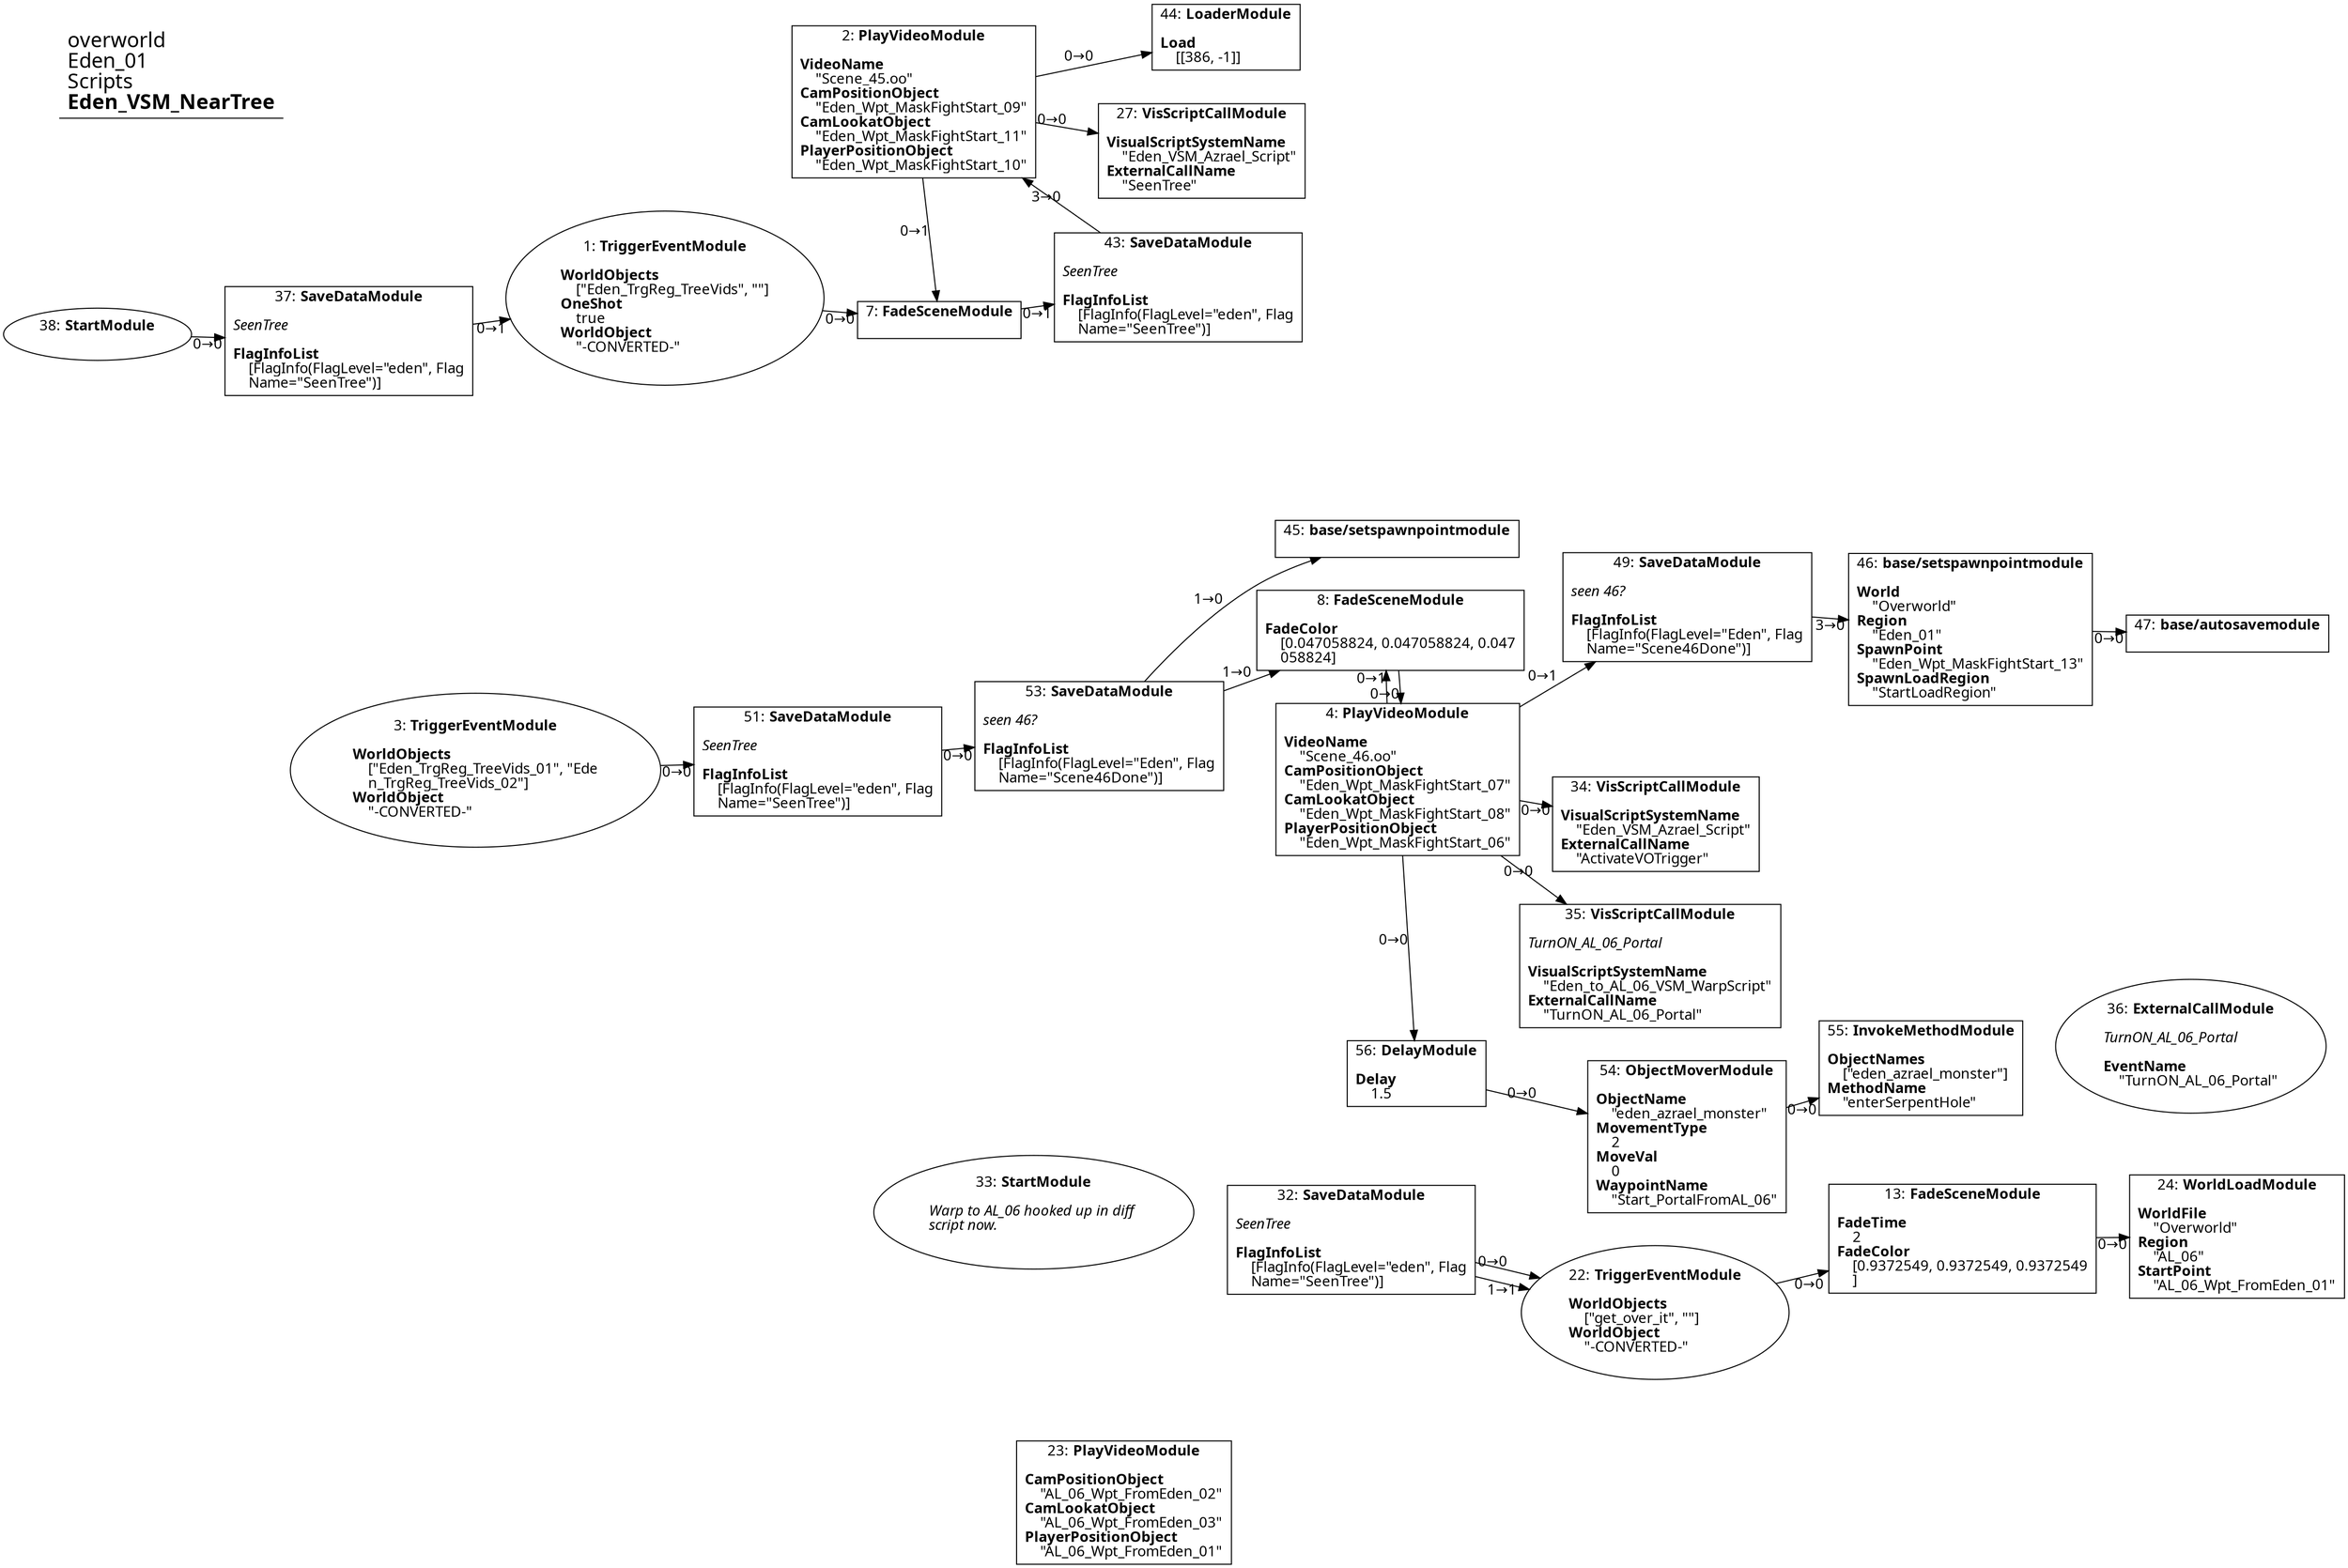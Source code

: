 digraph {
    layout = fdp;
    overlap = prism;
    sep = "+16";
    splines = spline;

    node [ shape = box ];

    graph [ fontname = "Segoe UI" ];
    node [ fontname = "Segoe UI" ];
    edge [ fontname = "Segoe UI" ];

    1 [ label = <1: <b>TriggerEventModule</b><br/><br/><b>WorldObjects</b><br align="left"/>    [&quot;Eden_TrgReg_TreeVids&quot;, &quot;&quot;]<br align="left"/><b>OneShot</b><br align="left"/>    true<br align="left"/><b>WorldObject</b><br align="left"/>    &quot;-CONVERTED-&quot;<br align="left"/>> ];
    1 [ shape = oval ]
    1 [ pos = "-0.35900003,0.15400001!" ];
    1 -> 7 [ label = "0→0" ];

    2 [ label = <2: <b>PlayVideoModule</b><br/><br/><b>VideoName</b><br align="left"/>    &quot;Scene_45.oo&quot;<br align="left"/><b>CamPositionObject</b><br align="left"/>    &quot;Eden_Wpt_MaskFightStart_09&quot;<br align="left"/><b>CamLookatObject</b><br align="left"/>    &quot;Eden_Wpt_MaskFightStart_11&quot;<br align="left"/><b>PlayerPositionObject</b><br align="left"/>    &quot;Eden_Wpt_MaskFightStart_10&quot;<br align="left"/>> ];
    2 [ pos = "0.031000001,0.356!" ];
    2 -> 7 [ label = "0→1" ];
    2 -> 27 [ label = "0→0" ];
    2 -> 44 [ label = "0→0" ];

    3 [ label = <3: <b>TriggerEventModule</b><br/><br/><b>WorldObjects</b><br align="left"/>    [&quot;Eden_TrgReg_TreeVids_01&quot;, &quot;Ede<br align="left"/>    n_TrgReg_TreeVids_02&quot;]<br align="left"/><b>WorldObject</b><br align="left"/>    &quot;-CONVERTED-&quot;<br align="left"/>> ];
    3 [ shape = oval ]
    3 [ pos = "-0.2,-0.31800002!" ];
    3 -> 51 [ label = "0→0" ];

    4 [ label = <4: <b>PlayVideoModule</b><br/><br/><b>VideoName</b><br align="left"/>    &quot;Scene_46.oo&quot;<br align="left"/><b>CamPositionObject</b><br align="left"/>    &quot;Eden_Wpt_MaskFightStart_07&quot;<br align="left"/><b>CamLookatObject</b><br align="left"/>    &quot;Eden_Wpt_MaskFightStart_08&quot;<br align="left"/><b>PlayerPositionObject</b><br align="left"/>    &quot;Eden_Wpt_MaskFightStart_06&quot;<br align="left"/>> ];
    4 [ pos = "0.52000004,-0.38300002!" ];
    4 -> 8 [ label = "0→1" ];
    4 -> 34 [ label = "0→0" ];
    4 -> 35 [ label = "0→0" ];
    4 -> 49 [ label = "0→1" ];
    4 -> 56 [ label = "0→0" ];

    7 [ label = <7: <b>FadeSceneModule</b><br/><br/>> ];
    7 [ pos = "-0.053000003,0.15400001!" ];
    7 -> 43 [ label = "0→1" ];

    8 [ label = <8: <b>FadeSceneModule</b><br/><br/><b>FadeColor</b><br align="left"/>    [0.047058824, 0.047058824, 0.047<br align="left"/>    058824]<br align="left"/>> ];
    8 [ pos = "0.497,-0.23400001!" ];
    8 -> 4 [ label = "0→0" ];

    13 [ label = <13: <b>FadeSceneModule</b><br/><br/><b>FadeTime</b><br align="left"/>    2<br align="left"/><b>FadeColor</b><br align="left"/>    [0.9372549, 0.9372549, 0.9372549<br align="left"/>    ]<br align="left"/>> ];
    13 [ pos = "1.026,-0.78400004!" ];
    13 -> 24 [ label = "0→0" ];

    22 [ label = <22: <b>TriggerEventModule</b><br/><br/><b>WorldObjects</b><br align="left"/>    [&quot;get_over_it&quot;, &quot;&quot;]<br align="left"/><b>WorldObject</b><br align="left"/>    &quot;-CONVERTED-&quot;<br align="left"/>> ];
    22 [ shape = oval ]
    22 [ pos = "0.75500005,-0.78400004!" ];
    22 -> 13 [ label = "0→0" ];

    23 [ label = <23: <b>PlayVideoModule</b><br/><br/><b>CamPositionObject</b><br align="left"/>    &quot;AL_06_Wpt_FromEden_02&quot;<br align="left"/><b>CamLookatObject</b><br align="left"/>    &quot;AL_06_Wpt_FromEden_03&quot;<br align="left"/><b>PlayerPositionObject</b><br align="left"/>    &quot;AL_06_Wpt_FromEden_01&quot;<br align="left"/>> ];
    23 [ pos = "0.28300002,-1.056!" ];

    24 [ label = <24: <b>WorldLoadModule</b><br/><br/><b>WorldFile</b><br align="left"/>    &quot;Overworld&quot;<br align="left"/><b>Region</b><br align="left"/>    &quot;AL_06&quot;<br align="left"/><b>StartPoint</b><br align="left"/>    &quot;AL_06_Wpt_FromEden_01&quot;<br align="left"/>> ];
    24 [ pos = "1.2720001,-0.78400004!" ];

    27 [ label = <27: <b>VisScriptCallModule</b><br/><br/><b>VisualScriptSystemName</b><br align="left"/>    &quot;Eden_VSM_Azrael_Script&quot;<br align="left"/><b>ExternalCallName</b><br align="left"/>    &quot;SeenTree&quot;<br align="left"/>> ];
    27 [ pos = "0.254,0.31800002!" ];

    32 [ label = <32: <b>SaveDataModule</b><br/><br/><i>SeenTree<br align="left"/></i><br align="left"/><b>FlagInfoList</b><br align="left"/>    [FlagInfo(FlagLevel=&quot;eden&quot;, Flag<br align="left"/>    Name=&quot;SeenTree&quot;)]<br align="left"/>> ];
    32 [ pos = "0.47700003,-0.78400004!" ];
    32 -> 22 [ label = "0→0" ];
    32 -> 22 [ label = "1→1" ];

    33 [ label = <33: <b>StartModule</b><br/><br/><i>Warp to AL_06 hooked up in diff <br align="left"/>script now.<br align="left"/></i><br align="left"/>> ];
    33 [ shape = oval ]
    33 [ pos = "0.264,-0.763!" ];

    34 [ label = <34: <b>VisScriptCallModule</b><br/><br/><b>VisualScriptSystemName</b><br align="left"/>    &quot;Eden_VSM_Azrael_Script&quot;<br align="left"/><b>ExternalCallName</b><br align="left"/>    &quot;ActivateVOTrigger&quot;<br align="left"/>> ];
    34 [ pos = "0.753,-0.46600002!" ];

    35 [ label = <35: <b>VisScriptCallModule</b><br/><br/><i>TurnON_AL_06_Portal<br align="left"/></i><br align="left"/><b>VisualScriptSystemName</b><br align="left"/>    &quot;Eden_to_AL_06_VSM_WarpScript&quot;<br align="left"/><b>ExternalCallName</b><br align="left"/>    &quot;TurnON_AL_06_Portal&quot;<br align="left"/>> ];
    35 [ pos = "0.754,-0.551!" ];

    36 [ label = <36: <b>ExternalCallModule</b><br/><br/><i>TurnON_AL_06_Portal<br align="left"/></i><br align="left"/><b>EventName</b><br align="left"/>    &quot;TurnON_AL_06_Portal&quot;<br align="left"/>> ];
    36 [ shape = oval ]
    36 [ pos = "1.1240001,-0.6!" ];

    37 [ label = <37: <b>SaveDataModule</b><br/><br/><i>SeenTree<br align="left"/></i><br align="left"/><b>FlagInfoList</b><br align="left"/>    [FlagInfo(FlagLevel=&quot;eden&quot;, Flag<br align="left"/>    Name=&quot;SeenTree&quot;)]<br align="left"/>> ];
    37 [ pos = "-0.56700003,0.13100001!" ];
    37 -> 1 [ label = "0→1" ];

    38 [ label = <38: <b>StartModule</b><br/><br/>> ];
    38 [ shape = oval ]
    38 [ pos = "-0.74600005,0.13100001!" ];
    38 -> 37 [ label = "0→0" ];

    43 [ label = <43: <b>SaveDataModule</b><br/><br/><i>SeenTree<br align="left"/></i><br align="left"/><b>FlagInfoList</b><br align="left"/>    [FlagInfo(FlagLevel=&quot;eden&quot;, Flag<br align="left"/>    Name=&quot;SeenTree&quot;)]<br align="left"/>> ];
    43 [ pos = "0.224,0.21900001!" ];
    43 -> 2 [ label = "3→0" ];

    44 [ label = <44: <b>LoaderModule</b><br/><br/><b>Load</b><br align="left"/>    [[386, -1]]<br align="left"/>> ];
    44 [ pos = "0.27800003,0.40800002!" ];

    45 [ label = <45: <b>base/setspawnpointmodule</b><br/><br/>> ];
    45 [ pos = "0.49800003,-0.15900001!" ];

    46 [ label = <46: <b>base/setspawnpointmodule</b><br/><br/><b>World</b><br align="left"/>    &quot;Overworld&quot;<br align="left"/><b>Region</b><br align="left"/>    &quot;Eden_01&quot;<br align="left"/><b>SpawnPoint</b><br align="left"/>    &quot;Eden_Wpt_MaskFightStart_13&quot;<br align="left"/><b>SpawnLoadRegion</b><br align="left"/>    &quot;StartLoadRegion&quot;<br align="left"/>> ];
    46 [ pos = "0.99600005,-0.20600002!" ];
    46 -> 47 [ label = "0→0" ];

    47 [ label = <47: <b>base/autosavemodule</b><br/><br/>> ];
    47 [ pos = "1.2090001,-0.20600002!" ];

    49 [ label = <49: <b>SaveDataModule</b><br/><br/><i>seen 46?<br align="left"/></i><br align="left"/><b>FlagInfoList</b><br align="left"/>    [FlagInfo(FlagLevel=&quot;Eden&quot;, Flag<br align="left"/>    Name=&quot;Scene46Done&quot;)]<br align="left"/>> ];
    49 [ pos = "0.77400005,-0.20300001!" ];
    49 -> 46 [ label = "3→0" ];

    51 [ label = <51: <b>SaveDataModule</b><br/><br/><i>SeenTree<br align="left"/></i><br align="left"/><b>FlagInfoList</b><br align="left"/>    [FlagInfo(FlagLevel=&quot;eden&quot;, Flag<br align="left"/>    Name=&quot;SeenTree&quot;)]<br align="left"/>> ];
    51 [ pos = "0.026,-0.317!" ];
    51 -> 53 [ label = "0→0" ];

    53 [ label = <53: <b>SaveDataModule</b><br/><br/><i>seen 46?<br align="left"/></i><br align="left"/><b>FlagInfoList</b><br align="left"/>    [FlagInfo(FlagLevel=&quot;Eden&quot;, Flag<br align="left"/>    Name=&quot;Scene46Done&quot;)]<br align="left"/>> ];
    53 [ pos = "0.22600001,-0.31800002!" ];
    53 -> 8 [ label = "1→0" ];
    53 -> 45 [ label = "1→0" ];

    54 [ label = <54: <b>ObjectMoverModule</b><br/><br/><b>ObjectName</b><br align="left"/>    &quot;eden_azrael_monster&quot;<br align="left"/><b>MovementType</b><br align="left"/>    2<br align="left"/><b>MoveVal</b><br align="left"/>    0<br align="left"/><b>WaypointName</b><br align="left"/>    &quot;Start_PortalFromAL_06&quot;<br align="left"/>> ];
    54 [ pos = "0.77000004,-0.615!" ];
    54 -> 55 [ label = "0→0" ];

    55 [ label = <55: <b>InvokeMethodModule</b><br/><br/><b>ObjectNames</b><br align="left"/>    [&quot;eden_azrael_monster&quot;]<br align="left"/><b>MethodName</b><br align="left"/>    &quot;enterSerpentHole&quot;<br align="left"/>> ];
    55 [ pos = "0.94500005,-0.615!" ];

    56 [ label = <56: <b>DelayModule</b><br/><br/><b>Delay</b><br align="left"/>    1.5<br align="left"/>> ];
    56 [ pos = "0.605,-0.615!" ];
    56 -> 54 [ label = "0→0" ];

    title [ pos = "-0.74700004,0.409!" ];
    title [ shape = underline ];
    title [ label = <<font point-size="20">overworld<br align="left"/>Eden_01<br align="left"/>Scripts<br align="left"/><b>Eden_VSM_NearTree</b><br align="left"/></font>> ];
}

